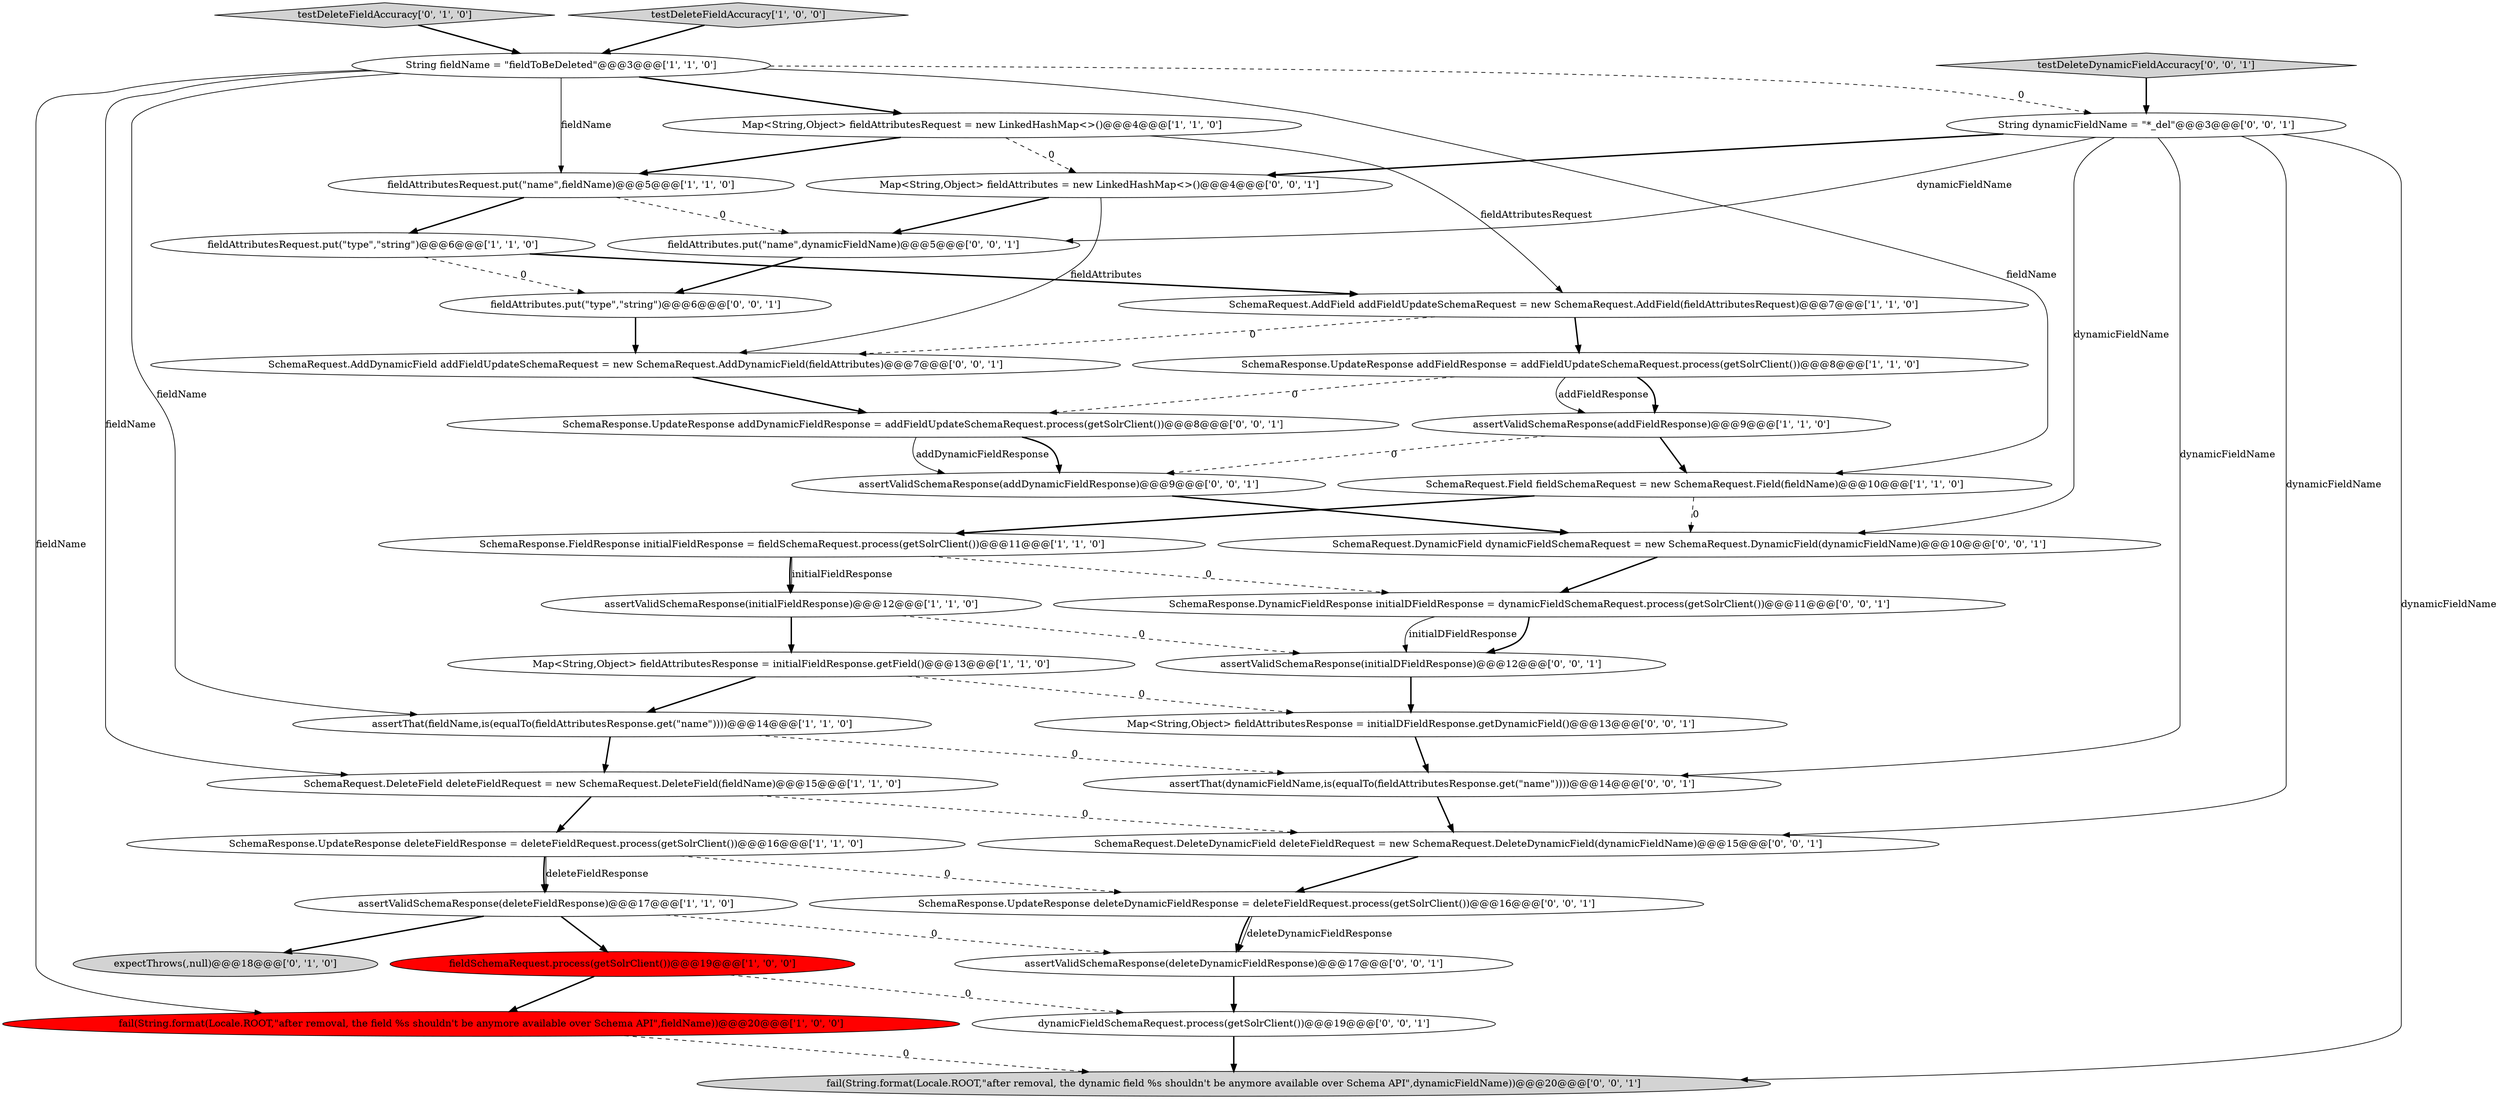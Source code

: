digraph {
15 [style = filled, label = "fail(String.format(Locale.ROOT,\"after removal, the field %s shouldn't be anymore available over Schema API\",fieldName))@@@20@@@['1', '0', '0']", fillcolor = red, shape = ellipse image = "AAA1AAABBB1BBB"];
19 [style = filled, label = "testDeleteFieldAccuracy['0', '1', '0']", fillcolor = lightgray, shape = diamond image = "AAA0AAABBB2BBB"];
34 [style = filled, label = "SchemaResponse.UpdateResponse addDynamicFieldResponse = addFieldUpdateSchemaRequest.process(getSolrClient())@@@8@@@['0', '0', '1']", fillcolor = white, shape = ellipse image = "AAA0AAABBB3BBB"];
37 [style = filled, label = "SchemaRequest.AddDynamicField addFieldUpdateSchemaRequest = new SchemaRequest.AddDynamicField(fieldAttributes)@@@7@@@['0', '0', '1']", fillcolor = white, shape = ellipse image = "AAA0AAABBB3BBB"];
22 [style = filled, label = "assertValidSchemaResponse(addDynamicFieldResponse)@@@9@@@['0', '0', '1']", fillcolor = white, shape = ellipse image = "AAA0AAABBB3BBB"];
4 [style = filled, label = "SchemaResponse.UpdateResponse deleteFieldResponse = deleteFieldRequest.process(getSolrClient())@@@16@@@['1', '1', '0']", fillcolor = white, shape = ellipse image = "AAA0AAABBB1BBB"];
10 [style = filled, label = "SchemaResponse.UpdateResponse addFieldResponse = addFieldUpdateSchemaRequest.process(getSolrClient())@@@8@@@['1', '1', '0']", fillcolor = white, shape = ellipse image = "AAA0AAABBB1BBB"];
11 [style = filled, label = "SchemaResponse.FieldResponse initialFieldResponse = fieldSchemaRequest.process(getSolrClient())@@@11@@@['1', '1', '0']", fillcolor = white, shape = ellipse image = "AAA0AAABBB1BBB"];
5 [style = filled, label = "fieldAttributesRequest.put(\"type\",\"string\")@@@6@@@['1', '1', '0']", fillcolor = white, shape = ellipse image = "AAA0AAABBB1BBB"];
26 [style = filled, label = "fieldAttributes.put(\"name\",dynamicFieldName)@@@5@@@['0', '0', '1']", fillcolor = white, shape = ellipse image = "AAA0AAABBB3BBB"];
30 [style = filled, label = "SchemaResponse.DynamicFieldResponse initialDFieldResponse = dynamicFieldSchemaRequest.process(getSolrClient())@@@11@@@['0', '0', '1']", fillcolor = white, shape = ellipse image = "AAA0AAABBB3BBB"];
12 [style = filled, label = "fieldAttributesRequest.put(\"name\",fieldName)@@@5@@@['1', '1', '0']", fillcolor = white, shape = ellipse image = "AAA0AAABBB1BBB"];
27 [style = filled, label = "SchemaRequest.DeleteDynamicField deleteFieldRequest = new SchemaRequest.DeleteDynamicField(dynamicFieldName)@@@15@@@['0', '0', '1']", fillcolor = white, shape = ellipse image = "AAA0AAABBB3BBB"];
23 [style = filled, label = "assertValidSchemaResponse(initialDFieldResponse)@@@12@@@['0', '0', '1']", fillcolor = white, shape = ellipse image = "AAA0AAABBB3BBB"];
29 [style = filled, label = "SchemaRequest.DynamicField dynamicFieldSchemaRequest = new SchemaRequest.DynamicField(dynamicFieldName)@@@10@@@['0', '0', '1']", fillcolor = white, shape = ellipse image = "AAA0AAABBB3BBB"];
14 [style = filled, label = "Map<String,Object> fieldAttributesRequest = new LinkedHashMap<>()@@@4@@@['1', '1', '0']", fillcolor = white, shape = ellipse image = "AAA0AAABBB1BBB"];
7 [style = filled, label = "assertThat(fieldName,is(equalTo(fieldAttributesResponse.get(\"name\"))))@@@14@@@['1', '1', '0']", fillcolor = white, shape = ellipse image = "AAA0AAABBB1BBB"];
2 [style = filled, label = "assertValidSchemaResponse(deleteFieldResponse)@@@17@@@['1', '1', '0']", fillcolor = white, shape = ellipse image = "AAA0AAABBB1BBB"];
35 [style = filled, label = "SchemaResponse.UpdateResponse deleteDynamicFieldResponse = deleteFieldRequest.process(getSolrClient())@@@16@@@['0', '0', '1']", fillcolor = white, shape = ellipse image = "AAA0AAABBB3BBB"];
28 [style = filled, label = "assertValidSchemaResponse(deleteDynamicFieldResponse)@@@17@@@['0', '0', '1']", fillcolor = white, shape = ellipse image = "AAA0AAABBB3BBB"];
3 [style = filled, label = "String fieldName = \"fieldToBeDeleted\"@@@3@@@['1', '1', '0']", fillcolor = white, shape = ellipse image = "AAA0AAABBB1BBB"];
21 [style = filled, label = "fieldAttributes.put(\"type\",\"string\")@@@6@@@['0', '0', '1']", fillcolor = white, shape = ellipse image = "AAA0AAABBB3BBB"];
33 [style = filled, label = "Map<String,Object> fieldAttributes = new LinkedHashMap<>()@@@4@@@['0', '0', '1']", fillcolor = white, shape = ellipse image = "AAA0AAABBB3BBB"];
0 [style = filled, label = "Map<String,Object> fieldAttributesResponse = initialFieldResponse.getField()@@@13@@@['1', '1', '0']", fillcolor = white, shape = ellipse image = "AAA0AAABBB1BBB"];
8 [style = filled, label = "assertValidSchemaResponse(addFieldResponse)@@@9@@@['1', '1', '0']", fillcolor = white, shape = ellipse image = "AAA0AAABBB1BBB"];
9 [style = filled, label = "SchemaRequest.DeleteField deleteFieldRequest = new SchemaRequest.DeleteField(fieldName)@@@15@@@['1', '1', '0']", fillcolor = white, shape = ellipse image = "AAA0AAABBB1BBB"];
13 [style = filled, label = "assertValidSchemaResponse(initialFieldResponse)@@@12@@@['1', '1', '0']", fillcolor = white, shape = ellipse image = "AAA0AAABBB1BBB"];
24 [style = filled, label = "Map<String,Object> fieldAttributesResponse = initialDFieldResponse.getDynamicField()@@@13@@@['0', '0', '1']", fillcolor = white, shape = ellipse image = "AAA0AAABBB3BBB"];
18 [style = filled, label = "expectThrows(,null)@@@18@@@['0', '1', '0']", fillcolor = lightgray, shape = ellipse image = "AAA0AAABBB2BBB"];
20 [style = filled, label = "String dynamicFieldName = \"*_del\"@@@3@@@['0', '0', '1']", fillcolor = white, shape = ellipse image = "AAA0AAABBB3BBB"];
25 [style = filled, label = "testDeleteDynamicFieldAccuracy['0', '0', '1']", fillcolor = lightgray, shape = diamond image = "AAA0AAABBB3BBB"];
32 [style = filled, label = "assertThat(dynamicFieldName,is(equalTo(fieldAttributesResponse.get(\"name\"))))@@@14@@@['0', '0', '1']", fillcolor = white, shape = ellipse image = "AAA0AAABBB3BBB"];
6 [style = filled, label = "testDeleteFieldAccuracy['1', '0', '0']", fillcolor = lightgray, shape = diamond image = "AAA0AAABBB1BBB"];
31 [style = filled, label = "fail(String.format(Locale.ROOT,\"after removal, the dynamic field %s shouldn't be anymore available over Schema API\",dynamicFieldName))@@@20@@@['0', '0', '1']", fillcolor = lightgray, shape = ellipse image = "AAA0AAABBB3BBB"];
16 [style = filled, label = "SchemaRequest.AddField addFieldUpdateSchemaRequest = new SchemaRequest.AddField(fieldAttributesRequest)@@@7@@@['1', '1', '0']", fillcolor = white, shape = ellipse image = "AAA0AAABBB1BBB"];
17 [style = filled, label = "fieldSchemaRequest.process(getSolrClient())@@@19@@@['1', '0', '0']", fillcolor = red, shape = ellipse image = "AAA1AAABBB1BBB"];
36 [style = filled, label = "dynamicFieldSchemaRequest.process(getSolrClient())@@@19@@@['0', '0', '1']", fillcolor = white, shape = ellipse image = "AAA0AAABBB3BBB"];
1 [style = filled, label = "SchemaRequest.Field fieldSchemaRequest = new SchemaRequest.Field(fieldName)@@@10@@@['1', '1', '0']", fillcolor = white, shape = ellipse image = "AAA0AAABBB1BBB"];
2->17 [style = bold, label=""];
20->26 [style = solid, label="dynamicFieldName"];
6->3 [style = bold, label=""];
3->12 [style = solid, label="fieldName"];
16->37 [style = dashed, label="0"];
28->36 [style = bold, label=""];
12->5 [style = bold, label=""];
29->30 [style = bold, label=""];
16->10 [style = bold, label=""];
20->32 [style = solid, label="dynamicFieldName"];
10->34 [style = dashed, label="0"];
9->4 [style = bold, label=""];
3->7 [style = solid, label="fieldName"];
3->14 [style = bold, label=""];
30->23 [style = bold, label=""];
24->32 [style = bold, label=""];
36->31 [style = bold, label=""];
1->29 [style = dashed, label="0"];
22->29 [style = bold, label=""];
9->27 [style = dashed, label="0"];
2->18 [style = bold, label=""];
32->27 [style = bold, label=""];
3->15 [style = solid, label="fieldName"];
4->2 [style = bold, label=""];
14->33 [style = dashed, label="0"];
3->1 [style = solid, label="fieldName"];
13->23 [style = dashed, label="0"];
11->13 [style = solid, label="initialFieldResponse"];
27->35 [style = bold, label=""];
20->33 [style = bold, label=""];
33->26 [style = bold, label=""];
1->11 [style = bold, label=""];
0->7 [style = bold, label=""];
26->21 [style = bold, label=""];
34->22 [style = bold, label=""];
5->16 [style = bold, label=""];
7->9 [style = bold, label=""];
8->1 [style = bold, label=""];
35->28 [style = bold, label=""];
3->9 [style = solid, label="fieldName"];
14->16 [style = solid, label="fieldAttributesRequest"];
25->20 [style = bold, label=""];
21->37 [style = bold, label=""];
23->24 [style = bold, label=""];
20->29 [style = solid, label="dynamicFieldName"];
4->2 [style = solid, label="deleteFieldResponse"];
8->22 [style = dashed, label="0"];
34->22 [style = solid, label="addDynamicFieldResponse"];
20->31 [style = solid, label="dynamicFieldName"];
10->8 [style = bold, label=""];
12->26 [style = dashed, label="0"];
37->34 [style = bold, label=""];
35->28 [style = solid, label="deleteDynamicFieldResponse"];
14->12 [style = bold, label=""];
11->13 [style = bold, label=""];
3->20 [style = dashed, label="0"];
2->28 [style = dashed, label="0"];
17->15 [style = bold, label=""];
15->31 [style = dashed, label="0"];
33->37 [style = solid, label="fieldAttributes"];
5->21 [style = dashed, label="0"];
0->24 [style = dashed, label="0"];
10->8 [style = solid, label="addFieldResponse"];
7->32 [style = dashed, label="0"];
11->30 [style = dashed, label="0"];
17->36 [style = dashed, label="0"];
30->23 [style = solid, label="initialDFieldResponse"];
19->3 [style = bold, label=""];
4->35 [style = dashed, label="0"];
20->27 [style = solid, label="dynamicFieldName"];
13->0 [style = bold, label=""];
}
